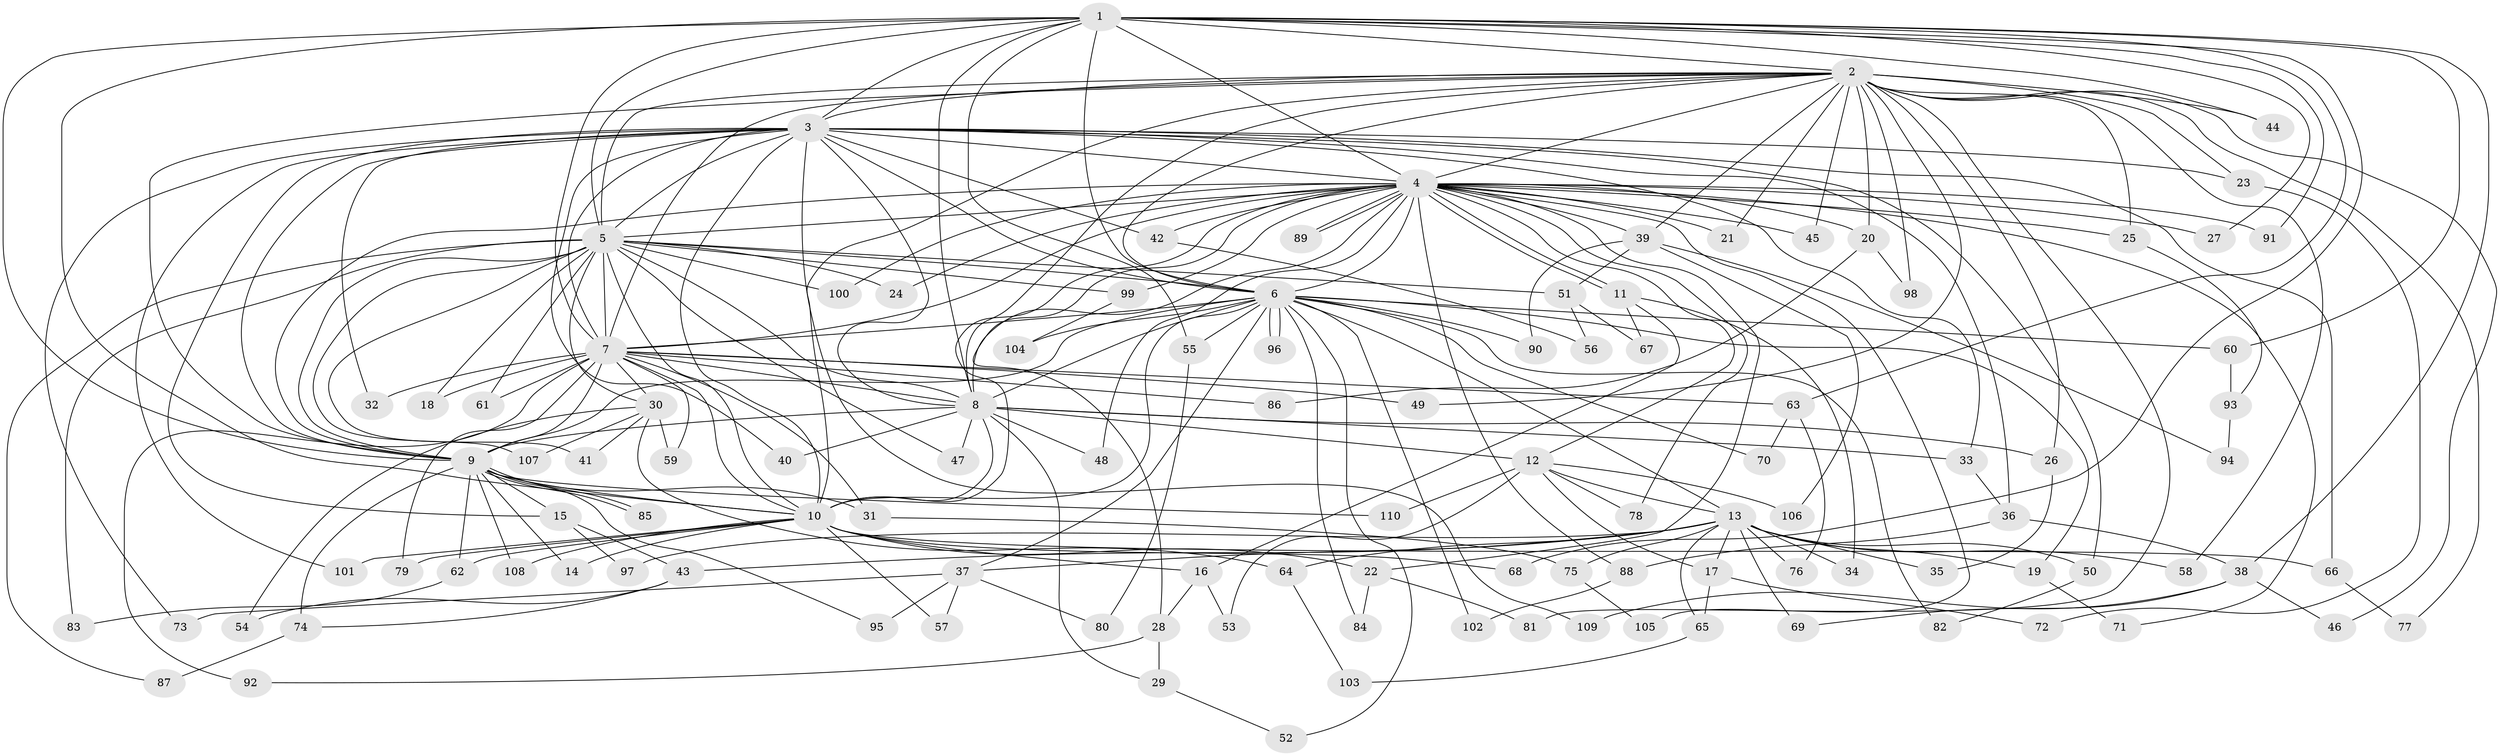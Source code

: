 // coarse degree distribution, {19: 0.01818181818181818, 12: 0.03636363636363636, 15: 0.01818181818181818, 21: 0.01818181818181818, 18: 0.01818181818181818, 14: 0.01818181818181818, 4: 0.07272727272727272, 8: 0.01818181818181818, 16: 0.01818181818181818, 2: 0.36363636363636365, 9: 0.03636363636363636, 5: 0.05454545454545454, 3: 0.18181818181818182, 10: 0.01818181818181818, 7: 0.01818181818181818, 6: 0.03636363636363636, 1: 0.05454545454545454}
// Generated by graph-tools (version 1.1) at 2025/49/03/04/25 22:49:35]
// undirected, 110 vertices, 245 edges
graph export_dot {
  node [color=gray90,style=filled];
  1;
  2;
  3;
  4;
  5;
  6;
  7;
  8;
  9;
  10;
  11;
  12;
  13;
  14;
  15;
  16;
  17;
  18;
  19;
  20;
  21;
  22;
  23;
  24;
  25;
  26;
  27;
  28;
  29;
  30;
  31;
  32;
  33;
  34;
  35;
  36;
  37;
  38;
  39;
  40;
  41;
  42;
  43;
  44;
  45;
  46;
  47;
  48;
  49;
  50;
  51;
  52;
  53;
  54;
  55;
  56;
  57;
  58;
  59;
  60;
  61;
  62;
  63;
  64;
  65;
  66;
  67;
  68;
  69;
  70;
  71;
  72;
  73;
  74;
  75;
  76;
  77;
  78;
  79;
  80;
  81;
  82;
  83;
  84;
  85;
  86;
  87;
  88;
  89;
  90;
  91;
  92;
  93;
  94;
  95;
  96;
  97;
  98;
  99;
  100;
  101;
  102;
  103;
  104;
  105;
  106;
  107;
  108;
  109;
  110;
  1 -- 2;
  1 -- 3;
  1 -- 4;
  1 -- 5;
  1 -- 6;
  1 -- 7;
  1 -- 8;
  1 -- 9;
  1 -- 10;
  1 -- 27;
  1 -- 38;
  1 -- 44;
  1 -- 55;
  1 -- 60;
  1 -- 63;
  1 -- 68;
  1 -- 91;
  2 -- 3;
  2 -- 4;
  2 -- 5;
  2 -- 6;
  2 -- 7;
  2 -- 8;
  2 -- 9;
  2 -- 10;
  2 -- 20;
  2 -- 21;
  2 -- 23;
  2 -- 25;
  2 -- 26;
  2 -- 39;
  2 -- 44;
  2 -- 45;
  2 -- 46;
  2 -- 49;
  2 -- 58;
  2 -- 77;
  2 -- 81;
  2 -- 98;
  3 -- 4;
  3 -- 5;
  3 -- 6;
  3 -- 7;
  3 -- 8;
  3 -- 9;
  3 -- 10;
  3 -- 15;
  3 -- 23;
  3 -- 32;
  3 -- 33;
  3 -- 36;
  3 -- 40;
  3 -- 42;
  3 -- 50;
  3 -- 66;
  3 -- 73;
  3 -- 101;
  3 -- 109;
  4 -- 5;
  4 -- 6;
  4 -- 7;
  4 -- 8;
  4 -- 9;
  4 -- 10;
  4 -- 11;
  4 -- 11;
  4 -- 12;
  4 -- 20;
  4 -- 21;
  4 -- 22;
  4 -- 24;
  4 -- 25;
  4 -- 27;
  4 -- 28;
  4 -- 39;
  4 -- 42;
  4 -- 45;
  4 -- 48;
  4 -- 71;
  4 -- 78;
  4 -- 88;
  4 -- 89;
  4 -- 89;
  4 -- 91;
  4 -- 99;
  4 -- 100;
  4 -- 105;
  5 -- 6;
  5 -- 7;
  5 -- 8;
  5 -- 9;
  5 -- 10;
  5 -- 18;
  5 -- 24;
  5 -- 30;
  5 -- 41;
  5 -- 47;
  5 -- 51;
  5 -- 61;
  5 -- 83;
  5 -- 87;
  5 -- 99;
  5 -- 100;
  5 -- 107;
  6 -- 7;
  6 -- 8;
  6 -- 9;
  6 -- 10;
  6 -- 13;
  6 -- 19;
  6 -- 37;
  6 -- 52;
  6 -- 55;
  6 -- 60;
  6 -- 70;
  6 -- 82;
  6 -- 84;
  6 -- 90;
  6 -- 96;
  6 -- 96;
  6 -- 102;
  6 -- 104;
  7 -- 8;
  7 -- 9;
  7 -- 10;
  7 -- 18;
  7 -- 30;
  7 -- 31;
  7 -- 32;
  7 -- 49;
  7 -- 59;
  7 -- 61;
  7 -- 63;
  7 -- 79;
  7 -- 86;
  7 -- 92;
  8 -- 9;
  8 -- 10;
  8 -- 12;
  8 -- 26;
  8 -- 29;
  8 -- 33;
  8 -- 40;
  8 -- 47;
  8 -- 48;
  9 -- 10;
  9 -- 14;
  9 -- 15;
  9 -- 31;
  9 -- 62;
  9 -- 74;
  9 -- 85;
  9 -- 85;
  9 -- 95;
  9 -- 108;
  9 -- 110;
  10 -- 14;
  10 -- 16;
  10 -- 22;
  10 -- 57;
  10 -- 62;
  10 -- 66;
  10 -- 68;
  10 -- 79;
  10 -- 101;
  10 -- 108;
  11 -- 16;
  11 -- 34;
  11 -- 67;
  12 -- 13;
  12 -- 17;
  12 -- 53;
  12 -- 78;
  12 -- 106;
  12 -- 110;
  13 -- 17;
  13 -- 19;
  13 -- 34;
  13 -- 35;
  13 -- 37;
  13 -- 43;
  13 -- 50;
  13 -- 58;
  13 -- 64;
  13 -- 65;
  13 -- 69;
  13 -- 75;
  13 -- 76;
  13 -- 97;
  15 -- 43;
  15 -- 97;
  16 -- 28;
  16 -- 53;
  17 -- 65;
  17 -- 72;
  19 -- 71;
  20 -- 86;
  20 -- 98;
  22 -- 81;
  22 -- 84;
  23 -- 72;
  25 -- 93;
  26 -- 35;
  28 -- 29;
  28 -- 92;
  29 -- 52;
  30 -- 41;
  30 -- 54;
  30 -- 59;
  30 -- 64;
  30 -- 107;
  31 -- 75;
  33 -- 36;
  36 -- 38;
  36 -- 88;
  37 -- 57;
  37 -- 73;
  37 -- 80;
  37 -- 95;
  38 -- 46;
  38 -- 69;
  38 -- 109;
  39 -- 51;
  39 -- 90;
  39 -- 94;
  39 -- 106;
  42 -- 56;
  43 -- 54;
  43 -- 74;
  50 -- 82;
  51 -- 56;
  51 -- 67;
  55 -- 80;
  60 -- 93;
  62 -- 83;
  63 -- 70;
  63 -- 76;
  64 -- 103;
  65 -- 103;
  66 -- 77;
  74 -- 87;
  75 -- 105;
  88 -- 102;
  93 -- 94;
  99 -- 104;
}
